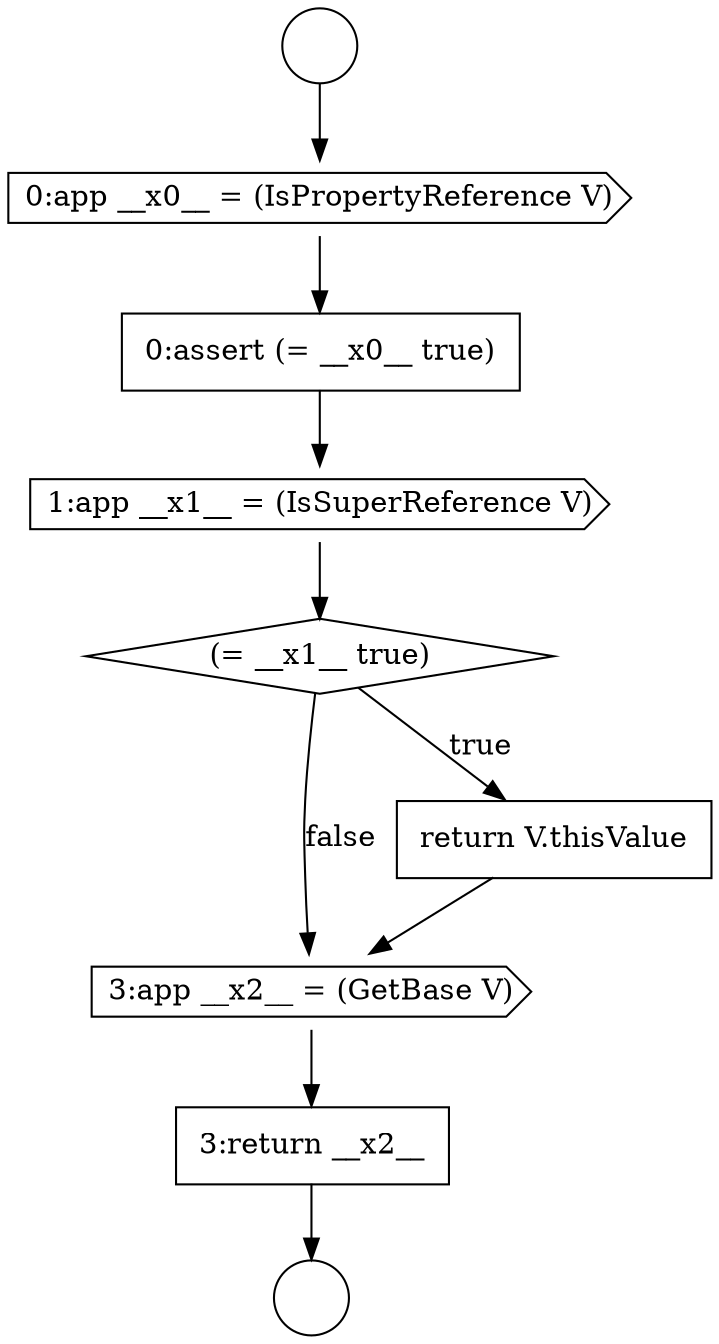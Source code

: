 digraph {
  node138 [shape=cds, label=<<font color="black">1:app __x1__ = (IsSuperReference V)</font>> color="black" fillcolor="white" style=filled]
  node142 [shape=none, margin=0, label=<<font color="black">
    <table border="0" cellborder="1" cellspacing="0" cellpadding="10">
      <tr><td align="left">3:return __x2__</td></tr>
    </table>
  </font>> color="black" fillcolor="white" style=filled]
  node137 [shape=none, margin=0, label=<<font color="black">
    <table border="0" cellborder="1" cellspacing="0" cellpadding="10">
      <tr><td align="left">0:assert (= __x0__ true)</td></tr>
    </table>
  </font>> color="black" fillcolor="white" style=filled]
  node141 [shape=cds, label=<<font color="black">3:app __x2__ = (GetBase V)</font>> color="black" fillcolor="white" style=filled]
  node134 [shape=circle label=" " color="black" fillcolor="white" style=filled]
  node140 [shape=none, margin=0, label=<<font color="black">
    <table border="0" cellborder="1" cellspacing="0" cellpadding="10">
      <tr><td align="left">return V.thisValue</td></tr>
    </table>
  </font>> color="black" fillcolor="white" style=filled]
  node135 [shape=circle label=" " color="black" fillcolor="white" style=filled]
  node139 [shape=diamond, label=<<font color="black">(= __x1__ true)</font>> color="black" fillcolor="white" style=filled]
  node136 [shape=cds, label=<<font color="black">0:app __x0__ = (IsPropertyReference V)</font>> color="black" fillcolor="white" style=filled]
  node139 -> node140 [label=<<font color="black">true</font>> color="black"]
  node139 -> node141 [label=<<font color="black">false</font>> color="black"]
  node136 -> node137 [ color="black"]
  node138 -> node139 [ color="black"]
  node140 -> node141 [ color="black"]
  node137 -> node138 [ color="black"]
  node141 -> node142 [ color="black"]
  node142 -> node135 [ color="black"]
  node134 -> node136 [ color="black"]
}
